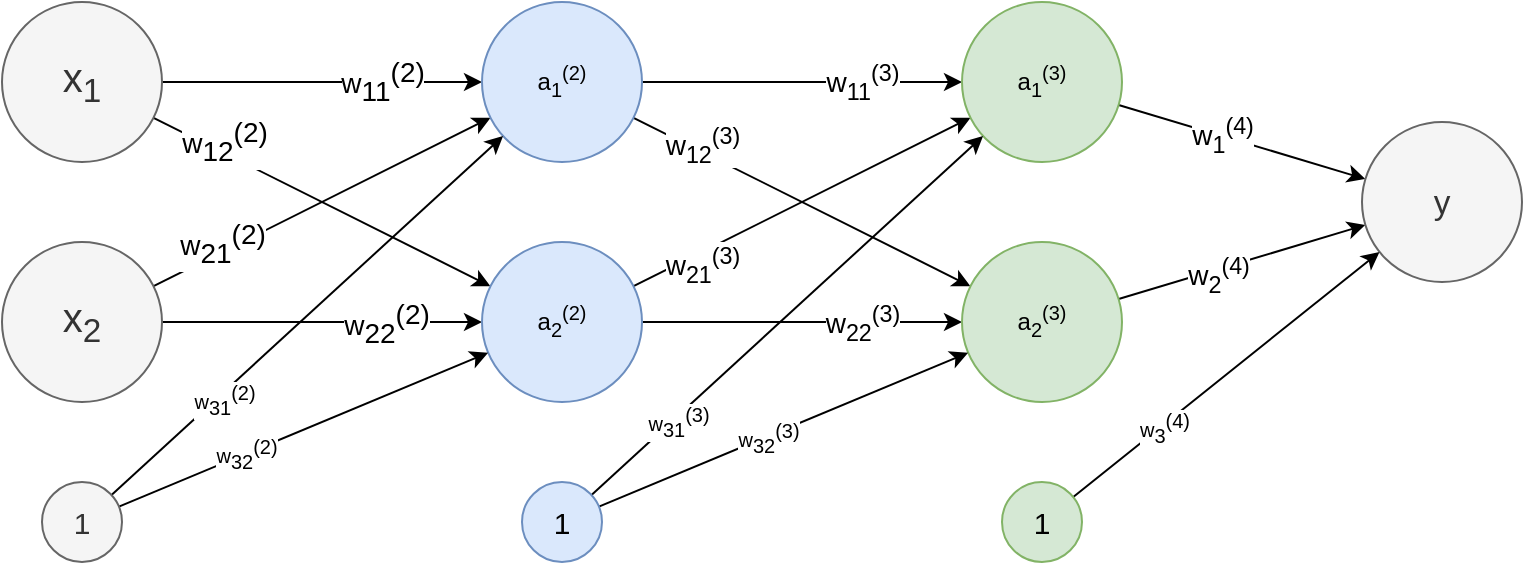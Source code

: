 <mxfile version="19.0.3" type="device"><diagram id="A2v97O7Ak3x944eoMVk8" name="Page-1"><mxGraphModel dx="1422" dy="839" grid="1" gridSize="10" guides="1" tooltips="1" connect="1" arrows="1" fold="1" page="1" pageScale="1" pageWidth="850" pageHeight="1100" math="0" shadow="0"><root><mxCell id="0"/><mxCell id="1" parent="0"/><mxCell id="V1iLUM8z2q7x3AjRmEIn-10" style="edgeStyle=orthogonalEdgeStyle;rounded=0;orthogonalLoop=1;jettySize=auto;html=1;fontSize=20;" edge="1" parent="1" source="V1iLUM8z2q7x3AjRmEIn-1" target="V1iLUM8z2q7x3AjRmEIn-3"><mxGeometry relative="1" as="geometry"/></mxCell><mxCell id="V1iLUM8z2q7x3AjRmEIn-14" value="w&lt;sub style=&quot;font-size: 14px;&quot;&gt;11&lt;/sub&gt;&lt;sup style=&quot;font-size: 14px;&quot;&gt;(2)&lt;/sup&gt;" style="edgeLabel;html=1;align=center;verticalAlign=middle;resizable=0;points=[];fontSize=14;" vertex="1" connectable="0" parent="V1iLUM8z2q7x3AjRmEIn-10"><mxGeometry x="0.058" y="2" relative="1" as="geometry"><mxPoint x="25" y="2" as="offset"/></mxGeometry></mxCell><mxCell id="V1iLUM8z2q7x3AjRmEIn-11" style="rounded=0;orthogonalLoop=1;jettySize=auto;html=1;fontSize=20;" edge="1" parent="1" source="V1iLUM8z2q7x3AjRmEIn-1" target="V1iLUM8z2q7x3AjRmEIn-5"><mxGeometry relative="1" as="geometry"/></mxCell><mxCell id="V1iLUM8z2q7x3AjRmEIn-15" value="w&lt;sub style=&quot;font-size: 14px;&quot;&gt;12&lt;/sub&gt;&lt;sup style=&quot;font-size: 14px;&quot;&gt;(2)&lt;/sup&gt;" style="edgeLabel;html=1;align=center;verticalAlign=middle;resizable=0;points=[];fontSize=14;" vertex="1" connectable="0" parent="V1iLUM8z2q7x3AjRmEIn-11"><mxGeometry x="-0.13" y="1" relative="1" as="geometry"><mxPoint x="-39" y="-24" as="offset"/></mxGeometry></mxCell><mxCell id="V1iLUM8z2q7x3AjRmEIn-1" value="&lt;font style=&quot;font-size: 20px;&quot;&gt;x&lt;sub&gt;1&lt;/sub&gt;&lt;/font&gt;" style="ellipse;whiteSpace=wrap;html=1;fillColor=#f5f5f5;fontColor=#333333;strokeColor=#666666;" vertex="1" parent="1"><mxGeometry x="80" y="280" width="80" height="80" as="geometry"/></mxCell><mxCell id="V1iLUM8z2q7x3AjRmEIn-12" style="edgeStyle=none;rounded=0;orthogonalLoop=1;jettySize=auto;html=1;fontSize=20;" edge="1" parent="1" source="V1iLUM8z2q7x3AjRmEIn-2" target="V1iLUM8z2q7x3AjRmEIn-3"><mxGeometry relative="1" as="geometry"/></mxCell><mxCell id="V1iLUM8z2q7x3AjRmEIn-16" value="w&lt;sub style=&quot;font-size: 14px;&quot;&gt;21&lt;/sub&gt;&lt;sup style=&quot;font-size: 14px;&quot;&gt;(2)&lt;/sup&gt;" style="edgeLabel;html=1;align=center;verticalAlign=middle;resizable=0;points=[];fontSize=14;" vertex="1" connectable="0" parent="V1iLUM8z2q7x3AjRmEIn-12"><mxGeometry x="-0.431" y="2" relative="1" as="geometry"><mxPoint x="-13" y="4" as="offset"/></mxGeometry></mxCell><mxCell id="V1iLUM8z2q7x3AjRmEIn-13" style="edgeStyle=none;rounded=0;orthogonalLoop=1;jettySize=auto;html=1;fontSize=20;" edge="1" parent="1" source="V1iLUM8z2q7x3AjRmEIn-2" target="V1iLUM8z2q7x3AjRmEIn-5"><mxGeometry relative="1" as="geometry"/></mxCell><mxCell id="V1iLUM8z2q7x3AjRmEIn-17" value="w&lt;sub style=&quot;font-size: 14px;&quot;&gt;22&lt;/sub&gt;&lt;sup style=&quot;font-size: 14px;&quot;&gt;(2)&lt;/sup&gt;" style="edgeLabel;html=1;align=center;verticalAlign=middle;resizable=0;points=[];fontSize=14;" vertex="1" connectable="0" parent="V1iLUM8z2q7x3AjRmEIn-13"><mxGeometry x="0.392" y="-1" relative="1" as="geometry"><mxPoint as="offset"/></mxGeometry></mxCell><mxCell id="V1iLUM8z2q7x3AjRmEIn-2" value="&lt;font style=&quot;font-size: 20px;&quot;&gt;x&lt;sub&gt;2&lt;/sub&gt;&lt;/font&gt;" style="ellipse;whiteSpace=wrap;html=1;fillColor=#f5f5f5;fontColor=#333333;strokeColor=#666666;" vertex="1" parent="1"><mxGeometry x="80" y="400" width="80" height="80" as="geometry"/></mxCell><mxCell id="V1iLUM8z2q7x3AjRmEIn-18" style="edgeStyle=none;rounded=0;orthogonalLoop=1;jettySize=auto;html=1;fontSize=14;" edge="1" parent="1" source="V1iLUM8z2q7x3AjRmEIn-3" target="V1iLUM8z2q7x3AjRmEIn-6"><mxGeometry relative="1" as="geometry"/></mxCell><mxCell id="V1iLUM8z2q7x3AjRmEIn-22" value="&lt;font style=&quot;font-size: 14px;&quot;&gt;w&lt;sub&gt;11&lt;/sub&gt;&lt;sup&gt;(3)&lt;/sup&gt;&lt;/font&gt;" style="edgeLabel;html=1;align=center;verticalAlign=middle;resizable=0;points=[];fontSize=14;" vertex="1" connectable="0" parent="V1iLUM8z2q7x3AjRmEIn-18"><mxGeometry x="0.457" relative="1" as="geometry"><mxPoint x="-7" as="offset"/></mxGeometry></mxCell><mxCell id="V1iLUM8z2q7x3AjRmEIn-19" style="edgeStyle=none;rounded=0;orthogonalLoop=1;jettySize=auto;html=1;fontSize=14;" edge="1" parent="1" source="V1iLUM8z2q7x3AjRmEIn-3" target="V1iLUM8z2q7x3AjRmEIn-8"><mxGeometry relative="1" as="geometry"/></mxCell><mxCell id="V1iLUM8z2q7x3AjRmEIn-23" value="w&lt;sub&gt;12&lt;/sub&gt;&lt;sup&gt;(3)&lt;/sup&gt;" style="edgeLabel;html=1;align=center;verticalAlign=middle;resizable=0;points=[];fontSize=14;" vertex="1" connectable="0" parent="V1iLUM8z2q7x3AjRmEIn-19"><mxGeometry x="-0.442" relative="1" as="geometry"><mxPoint x="-13" y="-11" as="offset"/></mxGeometry></mxCell><mxCell id="V1iLUM8z2q7x3AjRmEIn-3" value="a&lt;sub&gt;1&lt;/sub&gt;&lt;sup&gt;(2)&lt;/sup&gt;" style="ellipse;whiteSpace=wrap;html=1;fillColor=#dae8fc;strokeColor=#6c8ebf;" vertex="1" parent="1"><mxGeometry x="320" y="280" width="80" height="80" as="geometry"/></mxCell><mxCell id="V1iLUM8z2q7x3AjRmEIn-20" style="edgeStyle=none;rounded=0;orthogonalLoop=1;jettySize=auto;html=1;fontSize=14;" edge="1" parent="1" source="V1iLUM8z2q7x3AjRmEIn-5" target="V1iLUM8z2q7x3AjRmEIn-8"><mxGeometry relative="1" as="geometry"/></mxCell><mxCell id="V1iLUM8z2q7x3AjRmEIn-24" value="w&lt;sub&gt;22&lt;/sub&gt;&lt;sup&gt;(3)&lt;/sup&gt;" style="edgeLabel;html=1;align=center;verticalAlign=middle;resizable=0;points=[];fontSize=14;" vertex="1" connectable="0" parent="V1iLUM8z2q7x3AjRmEIn-20"><mxGeometry x="0.368" relative="1" as="geometry"><mxPoint as="offset"/></mxGeometry></mxCell><mxCell id="V1iLUM8z2q7x3AjRmEIn-21" style="edgeStyle=none;rounded=0;orthogonalLoop=1;jettySize=auto;html=1;fontSize=14;" edge="1" parent="1" source="V1iLUM8z2q7x3AjRmEIn-5" target="V1iLUM8z2q7x3AjRmEIn-6"><mxGeometry relative="1" as="geometry"/></mxCell><mxCell id="V1iLUM8z2q7x3AjRmEIn-25" value="w&lt;sub&gt;21&lt;/sub&gt;&lt;sup&gt;(3)&lt;/sup&gt;" style="edgeLabel;html=1;align=center;verticalAlign=middle;resizable=0;points=[];fontSize=14;" vertex="1" connectable="0" parent="V1iLUM8z2q7x3AjRmEIn-21"><mxGeometry x="-0.483" y="1" relative="1" as="geometry"><mxPoint x="-9" y="11" as="offset"/></mxGeometry></mxCell><mxCell id="V1iLUM8z2q7x3AjRmEIn-5" value="a&lt;sub&gt;2&lt;/sub&gt;&lt;sup&gt;(2)&lt;/sup&gt;" style="ellipse;whiteSpace=wrap;html=1;fillColor=#dae8fc;strokeColor=#6c8ebf;" vertex="1" parent="1"><mxGeometry x="320" y="400" width="80" height="80" as="geometry"/></mxCell><mxCell id="V1iLUM8z2q7x3AjRmEIn-26" style="edgeStyle=none;rounded=0;orthogonalLoop=1;jettySize=auto;html=1;fontSize=14;" edge="1" parent="1" source="V1iLUM8z2q7x3AjRmEIn-6" target="V1iLUM8z2q7x3AjRmEIn-9"><mxGeometry relative="1" as="geometry"/></mxCell><mxCell id="V1iLUM8z2q7x3AjRmEIn-28" value="w&lt;sub&gt;1&lt;/sub&gt;&lt;sup&gt;(4)&lt;/sup&gt;" style="edgeLabel;html=1;align=center;verticalAlign=middle;resizable=0;points=[];fontSize=14;" vertex="1" connectable="0" parent="V1iLUM8z2q7x3AjRmEIn-26"><mxGeometry x="-0.178" y="1" relative="1" as="geometry"><mxPoint as="offset"/></mxGeometry></mxCell><mxCell id="V1iLUM8z2q7x3AjRmEIn-6" value="a&lt;sub&gt;1&lt;/sub&gt;&lt;sup&gt;(3)&lt;/sup&gt;" style="ellipse;whiteSpace=wrap;html=1;fillColor=#d5e8d4;strokeColor=#82b366;" vertex="1" parent="1"><mxGeometry x="560" y="280" width="80" height="80" as="geometry"/></mxCell><mxCell id="V1iLUM8z2q7x3AjRmEIn-27" style="edgeStyle=none;rounded=0;orthogonalLoop=1;jettySize=auto;html=1;fontSize=14;" edge="1" parent="1" source="V1iLUM8z2q7x3AjRmEIn-8" target="V1iLUM8z2q7x3AjRmEIn-9"><mxGeometry relative="1" as="geometry"/></mxCell><mxCell id="V1iLUM8z2q7x3AjRmEIn-29" value="w&lt;sub&gt;2&lt;/sub&gt;&lt;sup&gt;(4)&lt;/sup&gt;" style="edgeLabel;html=1;align=center;verticalAlign=middle;resizable=0;points=[];fontSize=14;" vertex="1" connectable="0" parent="V1iLUM8z2q7x3AjRmEIn-27"><mxGeometry x="-0.197" y="-2" relative="1" as="geometry"><mxPoint as="offset"/></mxGeometry></mxCell><mxCell id="V1iLUM8z2q7x3AjRmEIn-8" value="a&lt;sub&gt;2&lt;/sub&gt;&lt;sup&gt;(3)&lt;/sup&gt;" style="ellipse;whiteSpace=wrap;html=1;fillColor=#d5e8d4;strokeColor=#82b366;" vertex="1" parent="1"><mxGeometry x="560" y="400" width="80" height="80" as="geometry"/></mxCell><mxCell id="V1iLUM8z2q7x3AjRmEIn-9" value="&lt;span style=&quot;font-size: 16.667px;&quot;&gt;y&lt;/span&gt;" style="ellipse;whiteSpace=wrap;html=1;fillColor=#f5f5f5;fontColor=#333333;strokeColor=#666666;" vertex="1" parent="1"><mxGeometry x="760" y="340" width="80" height="80" as="geometry"/></mxCell><mxCell id="V1iLUM8z2q7x3AjRmEIn-35" style="edgeStyle=none;rounded=0;orthogonalLoop=1;jettySize=auto;html=1;fontSize=15;" edge="1" parent="1" source="V1iLUM8z2q7x3AjRmEIn-30" target="V1iLUM8z2q7x3AjRmEIn-5"><mxGeometry relative="1" as="geometry"/></mxCell><mxCell id="V1iLUM8z2q7x3AjRmEIn-36" value="&lt;span style=&quot;color: rgba(0, 0, 0, 0); font-family: monospace; font-size: 0px; text-align: start; background-color: rgb(248, 249, 250);&quot;&gt;%3CmxGraphModel%3E%3Croot%3E%3CmxCell%20id%3D%220%22%2F%3E%3CmxCell%20id%3D%221%22%20parent%3D%220%22%2F%3E%3CmxCell%20id%3D%222%22%20value%3D%22w%26lt%3Bsub%20style%3D%26quot%3Bfont-size%3A%2014px%3B%26quot%3B%26gt%3B22%26lt%3B%2Fsub%26gt%3B%26lt%3Bsup%20style%3D%26quot%3Bfont-size%3A%2014px%3B%26quot%3B%26gt%3B(2)%26lt%3B%2Fsup%26gt%3B%22%20style%3D%22edgeLabel%3Bhtml%3D1%3Balign%3Dcenter%3BverticalAlign%3Dmiddle%3Bresizable%3D0%3Bpoints%3D%5B%5D%3BfontSize%3D14%3B%22%20vertex%3D%221%22%20connectable%3D%220%22%20parent%3D%221%22%3E%3CmxGeometry%20x%3D%22271.429%22%20y%3D%22441.0%22%20as%3D%22geometry%22%2F%3E%3C%2FmxCell%3E%3C%2Froot%3E%3C%2FmxGraphModel%3E&lt;/span&gt;" style="edgeLabel;html=1;align=center;verticalAlign=middle;resizable=0;points=[];fontSize=15;" vertex="1" connectable="0" parent="V1iLUM8z2q7x3AjRmEIn-35"><mxGeometry x="-0.145" y="1" relative="1" as="geometry"><mxPoint as="offset"/></mxGeometry></mxCell><mxCell id="V1iLUM8z2q7x3AjRmEIn-37" value="&lt;span style=&quot;font-size: 10px;&quot;&gt;w&lt;/span&gt;&lt;sub style=&quot;font-size: 10px;&quot;&gt;32&lt;/sub&gt;&lt;sup style=&quot;font-size: 10px;&quot;&gt;(2)&lt;/sup&gt;" style="edgeLabel;html=1;align=center;verticalAlign=middle;resizable=0;points=[];fontSize=10;" vertex="1" connectable="0" parent="V1iLUM8z2q7x3AjRmEIn-35"><mxGeometry x="-0.315" relative="1" as="geometry"><mxPoint as="offset"/></mxGeometry></mxCell><mxCell id="V1iLUM8z2q7x3AjRmEIn-38" style="edgeStyle=none;rounded=0;orthogonalLoop=1;jettySize=auto;html=1;fontSize=15;" edge="1" parent="1" source="V1iLUM8z2q7x3AjRmEIn-30" target="V1iLUM8z2q7x3AjRmEIn-3"><mxGeometry relative="1" as="geometry"/></mxCell><mxCell id="V1iLUM8z2q7x3AjRmEIn-39" value="&lt;span style=&quot;font-size: 10px;&quot;&gt;w&lt;/span&gt;&lt;sub style=&quot;font-size: 10px;&quot;&gt;31&lt;/sub&gt;&lt;sup style=&quot;font-size: 10px;&quot;&gt;(2)&lt;/sup&gt;" style="edgeLabel;html=1;align=center;verticalAlign=middle;resizable=0;points=[];fontSize=10;" vertex="1" connectable="0" parent="V1iLUM8z2q7x3AjRmEIn-38"><mxGeometry x="-0.447" y="-2" relative="1" as="geometry"><mxPoint as="offset"/></mxGeometry></mxCell><mxCell id="V1iLUM8z2q7x3AjRmEIn-30" value="&lt;font style=&quot;font-size: 15px;&quot;&gt;1&lt;/font&gt;" style="ellipse;whiteSpace=wrap;html=1;fillColor=#f5f5f5;fontColor=#333333;strokeColor=#666666;" vertex="1" parent="1"><mxGeometry x="100" y="520" width="40" height="40" as="geometry"/></mxCell><mxCell id="V1iLUM8z2q7x3AjRmEIn-34" style="edgeStyle=none;rounded=0;orthogonalLoop=1;jettySize=auto;html=1;fontSize=15;" edge="1" parent="1" source="V1iLUM8z2q7x3AjRmEIn-31" target="V1iLUM8z2q7x3AjRmEIn-8"><mxGeometry relative="1" as="geometry"/></mxCell><mxCell id="V1iLUM8z2q7x3AjRmEIn-41" value="w&lt;sub style=&quot;font-size: 10px;&quot;&gt;32&lt;/sub&gt;&lt;sup style=&quot;font-size: 10px;&quot;&gt;(3)&lt;/sup&gt;" style="edgeLabel;html=1;align=center;verticalAlign=middle;resizable=0;points=[];fontSize=10;" vertex="1" connectable="0" parent="V1iLUM8z2q7x3AjRmEIn-34"><mxGeometry x="-0.09" y="-1" relative="1" as="geometry"><mxPoint as="offset"/></mxGeometry></mxCell><mxCell id="V1iLUM8z2q7x3AjRmEIn-40" style="edgeStyle=none;rounded=0;orthogonalLoop=1;jettySize=auto;html=1;fontSize=10;" edge="1" parent="1" source="V1iLUM8z2q7x3AjRmEIn-31" target="V1iLUM8z2q7x3AjRmEIn-6"><mxGeometry relative="1" as="geometry"/></mxCell><mxCell id="V1iLUM8z2q7x3AjRmEIn-42" value="w&lt;sub style=&quot;font-size: 10px;&quot;&gt;31&lt;/sub&gt;&lt;sup style=&quot;font-size: 10px;&quot;&gt;(3)&lt;/sup&gt;" style="edgeLabel;html=1;align=center;verticalAlign=middle;resizable=0;points=[];fontSize=10;" vertex="1" connectable="0" parent="V1iLUM8z2q7x3AjRmEIn-40"><mxGeometry x="-0.574" y="-2" relative="1" as="geometry"><mxPoint as="offset"/></mxGeometry></mxCell><mxCell id="V1iLUM8z2q7x3AjRmEIn-31" value="&lt;font style=&quot;font-size: 15px;&quot;&gt;1&lt;/font&gt;" style="ellipse;whiteSpace=wrap;html=1;fillColor=#dae8fc;strokeColor=#6c8ebf;" vertex="1" parent="1"><mxGeometry x="340" y="520" width="40" height="40" as="geometry"/></mxCell><mxCell id="V1iLUM8z2q7x3AjRmEIn-33" style="edgeStyle=none;rounded=0;orthogonalLoop=1;jettySize=auto;html=1;fontSize=15;" edge="1" parent="1" source="V1iLUM8z2q7x3AjRmEIn-32" target="V1iLUM8z2q7x3AjRmEIn-9"><mxGeometry relative="1" as="geometry"/></mxCell><mxCell id="V1iLUM8z2q7x3AjRmEIn-44" value="w&lt;sub style=&quot;font-size: 10px;&quot;&gt;3&lt;/sub&gt;&lt;sup style=&quot;font-size: 10px;&quot;&gt;(4)&lt;/sup&gt;" style="edgeLabel;html=1;align=center;verticalAlign=middle;resizable=0;points=[];fontSize=10;" vertex="1" connectable="0" parent="V1iLUM8z2q7x3AjRmEIn-33"><mxGeometry x="-0.426" y="-1" relative="1" as="geometry"><mxPoint as="offset"/></mxGeometry></mxCell><mxCell id="V1iLUM8z2q7x3AjRmEIn-32" value="&lt;font style=&quot;font-size: 15px;&quot;&gt;1&lt;/font&gt;" style="ellipse;whiteSpace=wrap;html=1;fillColor=#d5e8d4;strokeColor=#82b366;" vertex="1" parent="1"><mxGeometry x="580" y="520" width="40" height="40" as="geometry"/></mxCell></root></mxGraphModel></diagram></mxfile>